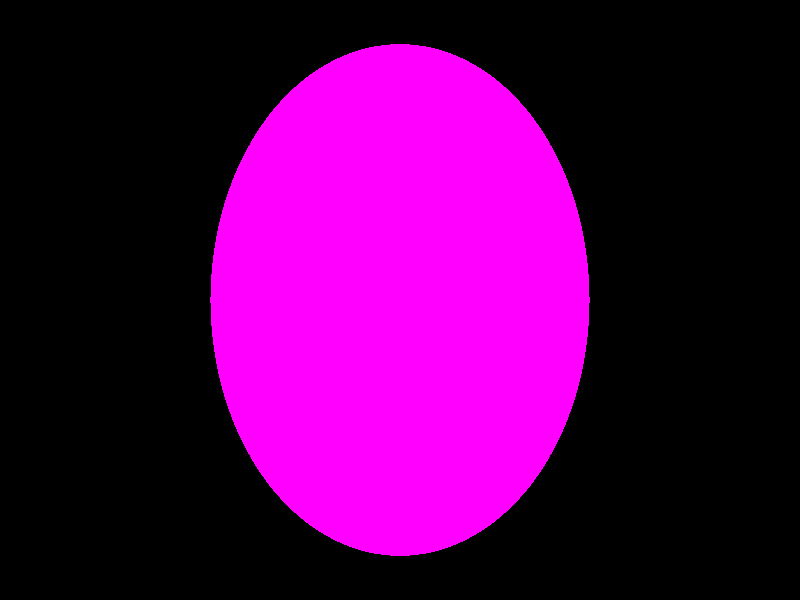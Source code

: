 #include "colors.inc"
light_source {
<2,4,-3>
color
<1,1,1> 
}
sphere {
<0,1,2>
2
texture {
pigment {
color
<1,0,1> 
} 
} 
}
camera {
location
<0,2,-3>
look_at
<0,1,2>
right
<1.8,0,0> 
}
global_settings{

}